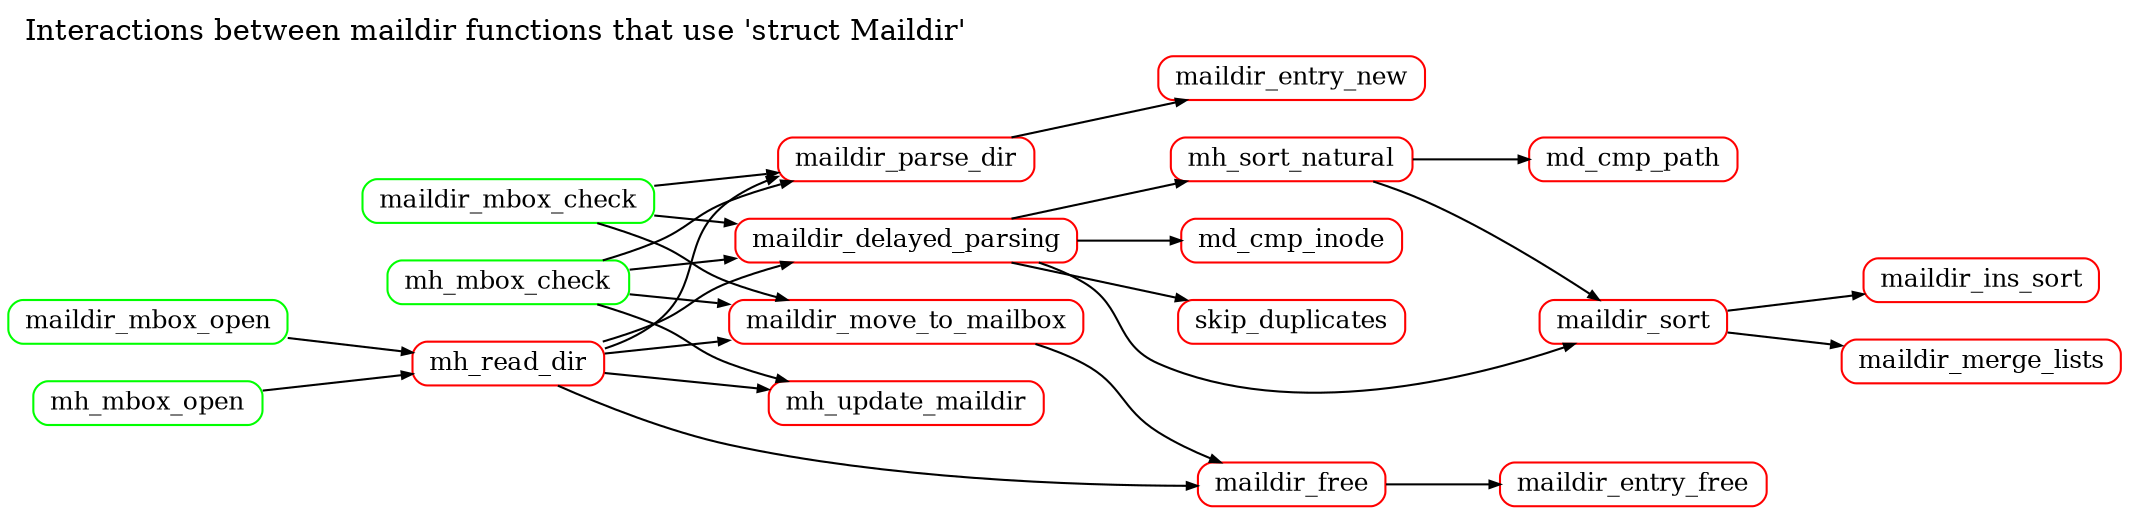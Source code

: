 digraph maildir
{
	graph [
		label="Interactions between maildir functions that use 'struct Maildir'"
		labelloc="t"
		labeljust="l"
		rankdir="LR"
		overlap="false"
		splines="true"
	]

	node [
		shape="box"
		fontsize="12"
		style="rounded"
		height="0.2"
		penwidth="1.0"
		color="#000000"
	]

	edge [
		penwidth="1.0"
		color="#000000"
		arrowsize="0.5"
	]

	// API functions
	node [ color="#00ff00" ]

	maildir_mbox_check
	maildir_mbox_open
	mh_mbox_check
	mh_mbox_open

	// Functions using "struct Maildir"
	node [ color="#ff0000" ]

	maildir_delayed_parsing
	maildir_entry_free
	maildir_entry_new
	maildir_free
	maildir_ins_sort
	maildir_mbox_check
	maildir_merge_lists
	maildir_move_to_mailbox
	maildir_parse_dir
	maildir_sort
	md_cmp_inode
	md_cmp_path
	mh_mbox_check
	mh_read_dir
	mh_sort_natural
	mh_update_maildir
	skip_duplicates

	node [ color="#000000" ]

	maildir_delayed_parsing -> maildir_sort
	maildir_delayed_parsing -> md_cmp_inode
	maildir_delayed_parsing -> mh_sort_natural
	maildir_delayed_parsing -> skip_duplicates
	maildir_free            -> maildir_entry_free
	maildir_mbox_check      -> maildir_delayed_parsing
	maildir_mbox_check      -> maildir_move_to_mailbox
	maildir_mbox_check      -> maildir_parse_dir
	maildir_mbox_open       -> mh_read_dir
	maildir_move_to_mailbox -> maildir_free
	maildir_parse_dir       -> maildir_entry_new
	maildir_sort            -> maildir_ins_sort
	maildir_sort            -> maildir_merge_lists
	mh_mbox_check           -> maildir_delayed_parsing
	mh_mbox_check           -> maildir_move_to_mailbox
	mh_mbox_check           -> maildir_parse_dir
	mh_mbox_check           -> mh_update_maildir
	mh_mbox_open            -> mh_read_dir
	mh_read_dir             -> maildir_delayed_parsing
	mh_read_dir             -> maildir_free
	mh_read_dir             -> maildir_move_to_mailbox
	mh_read_dir             -> maildir_parse_dir
	mh_read_dir             -> mh_update_maildir
	mh_sort_natural         -> maildir_sort
	mh_sort_natural         -> md_cmp_path

}
